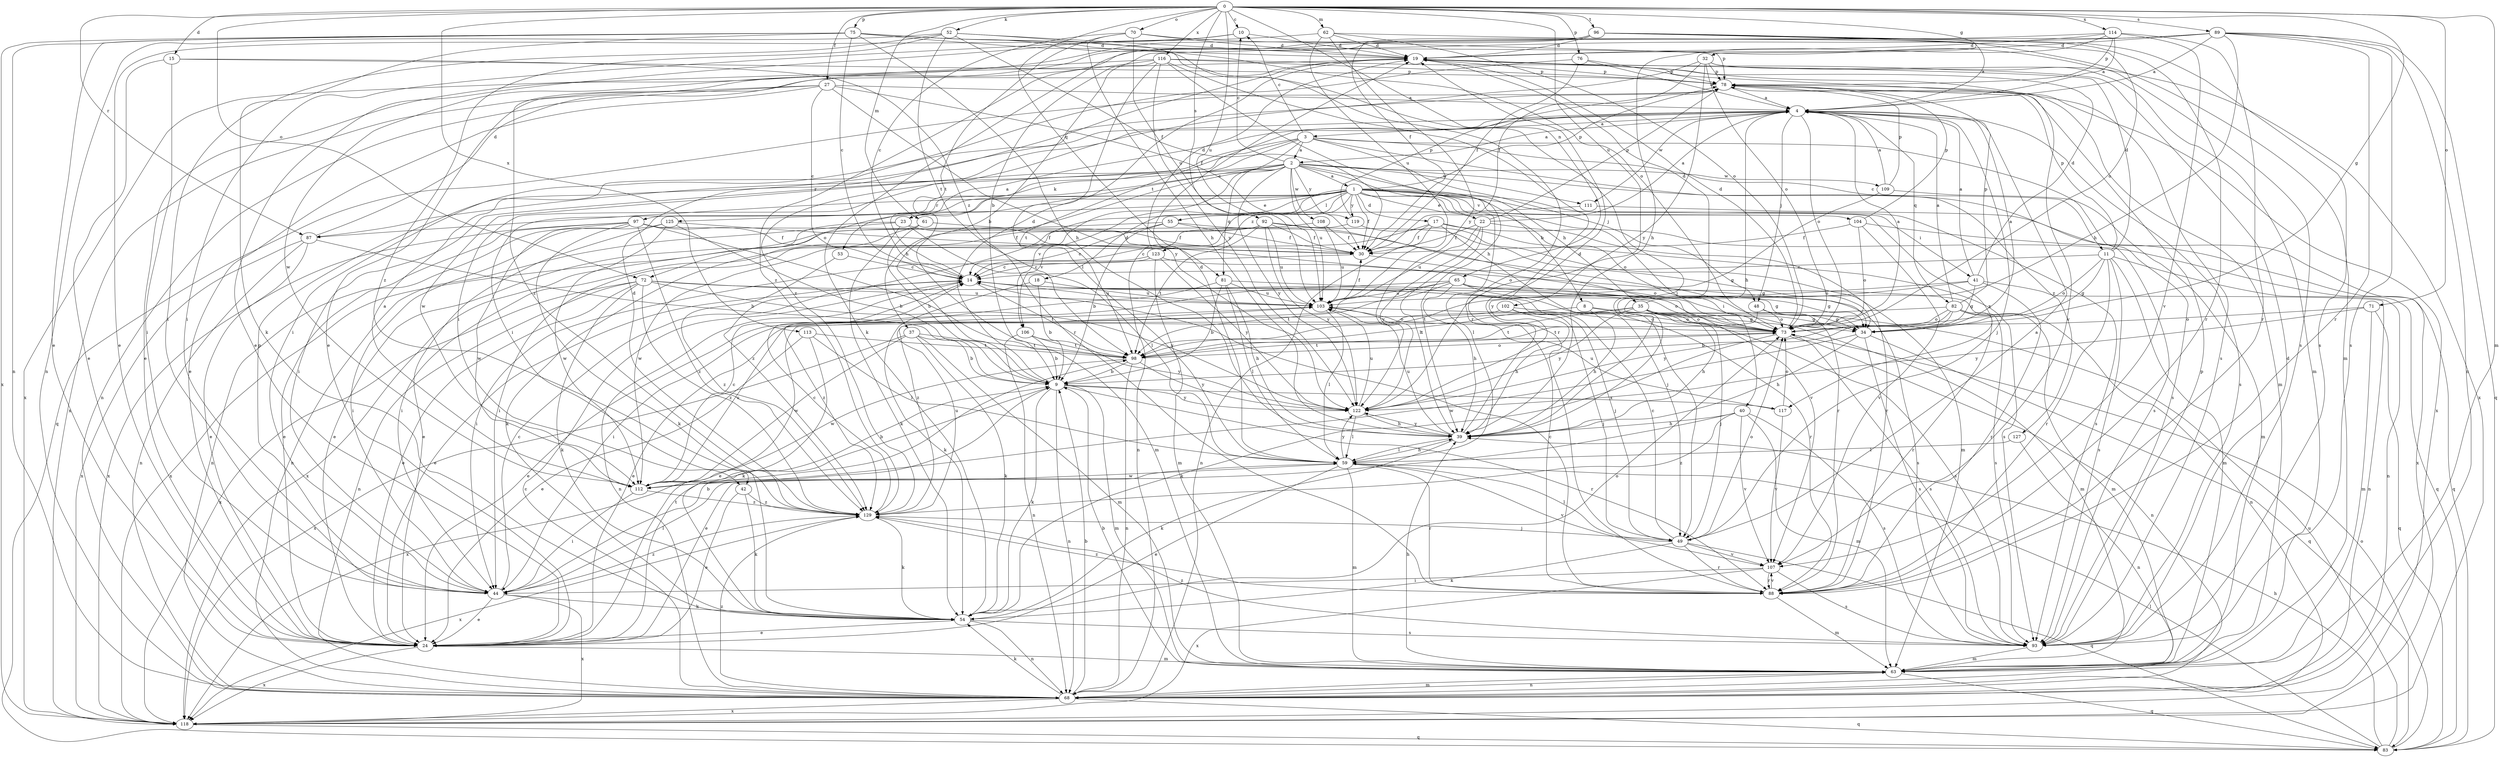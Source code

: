 strict digraph  {
0;
1;
2;
3;
4;
8;
9;
10;
11;
14;
15;
17;
18;
19;
22;
23;
24;
27;
30;
32;
34;
35;
37;
39;
40;
41;
42;
44;
48;
49;
52;
53;
54;
55;
59;
61;
62;
63;
65;
68;
70;
71;
72;
73;
75;
76;
78;
81;
82;
83;
87;
88;
89;
92;
93;
96;
97;
98;
102;
103;
104;
106;
107;
108;
109;
111;
112;
113;
114;
116;
117;
118;
119;
122;
123;
125;
127;
129;
0 -> 10  [label=c];
0 -> 15  [label=d];
0 -> 27  [label=f];
0 -> 32  [label=g];
0 -> 34  [label=g];
0 -> 52  [label=k];
0 -> 61  [label=m];
0 -> 62  [label=m];
0 -> 63  [label=m];
0 -> 65  [label=n];
0 -> 70  [label=o];
0 -> 71  [label=o];
0 -> 72  [label=o];
0 -> 75  [label=p];
0 -> 76  [label=p];
0 -> 81  [label=q];
0 -> 87  [label=r];
0 -> 89  [label=s];
0 -> 92  [label=s];
0 -> 96  [label=t];
0 -> 102  [label=u];
0 -> 103  [label=u];
0 -> 113  [label=x];
0 -> 114  [label=x];
0 -> 116  [label=x];
1 -> 17  [label=d];
1 -> 18  [label=d];
1 -> 22  [label=e];
1 -> 23  [label=e];
1 -> 30  [label=f];
1 -> 40  [label=i];
1 -> 41  [label=i];
1 -> 55  [label=l];
1 -> 59  [label=l];
1 -> 68  [label=n];
1 -> 72  [label=o];
1 -> 73  [label=o];
1 -> 78  [label=p];
1 -> 87  [label=r];
1 -> 93  [label=s];
1 -> 104  [label=v];
1 -> 106  [label=v];
1 -> 117  [label=x];
1 -> 119  [label=y];
1 -> 123  [label=z];
1 -> 125  [label=z];
2 -> 1  [label=a];
2 -> 8  [label=b];
2 -> 10  [label=c];
2 -> 35  [label=h];
2 -> 37  [label=h];
2 -> 42  [label=i];
2 -> 81  [label=q];
2 -> 87  [label=r];
2 -> 93  [label=s];
2 -> 97  [label=t];
2 -> 103  [label=u];
2 -> 106  [label=v];
2 -> 108  [label=w];
2 -> 109  [label=w];
2 -> 111  [label=w];
2 -> 119  [label=y];
2 -> 122  [label=y];
3 -> 2  [label=a];
3 -> 10  [label=c];
3 -> 11  [label=c];
3 -> 23  [label=e];
3 -> 42  [label=i];
3 -> 44  [label=i];
3 -> 48  [label=j];
3 -> 53  [label=k];
3 -> 93  [label=s];
3 -> 127  [label=z];
4 -> 2  [label=a];
4 -> 3  [label=a];
4 -> 39  [label=h];
4 -> 48  [label=j];
4 -> 49  [label=j];
4 -> 73  [label=o];
4 -> 82  [label=q];
4 -> 93  [label=s];
4 -> 98  [label=t];
4 -> 111  [label=w];
4 -> 112  [label=w];
8 -> 34  [label=g];
8 -> 39  [label=h];
8 -> 73  [label=o];
8 -> 98  [label=t];
9 -> 19  [label=d];
9 -> 54  [label=k];
9 -> 63  [label=m];
9 -> 68  [label=n];
9 -> 88  [label=r];
9 -> 117  [label=x];
9 -> 118  [label=x];
9 -> 122  [label=y];
10 -> 19  [label=d];
10 -> 24  [label=e];
10 -> 44  [label=i];
11 -> 14  [label=c];
11 -> 19  [label=d];
11 -> 34  [label=g];
11 -> 63  [label=m];
11 -> 68  [label=n];
11 -> 73  [label=o];
11 -> 78  [label=p];
11 -> 88  [label=r];
11 -> 93  [label=s];
14 -> 4  [label=a];
14 -> 24  [label=e];
14 -> 34  [label=g];
14 -> 49  [label=j];
14 -> 68  [label=n];
14 -> 98  [label=t];
14 -> 103  [label=u];
15 -> 24  [label=e];
15 -> 44  [label=i];
15 -> 78  [label=p];
15 -> 88  [label=r];
17 -> 30  [label=f];
17 -> 49  [label=j];
17 -> 68  [label=n];
17 -> 83  [label=q];
17 -> 93  [label=s];
17 -> 112  [label=w];
18 -> 9  [label=b];
18 -> 54  [label=k];
18 -> 103  [label=u];
19 -> 78  [label=p];
19 -> 107  [label=v];
19 -> 118  [label=x];
22 -> 4  [label=a];
22 -> 30  [label=f];
22 -> 39  [label=h];
22 -> 78  [label=p];
22 -> 88  [label=r];
22 -> 103  [label=u];
22 -> 122  [label=y];
23 -> 24  [label=e];
23 -> 30  [label=f];
23 -> 54  [label=k];
23 -> 59  [label=l];
23 -> 68  [label=n];
24 -> 63  [label=m];
24 -> 98  [label=t];
24 -> 118  [label=x];
27 -> 4  [label=a];
27 -> 14  [label=c];
27 -> 24  [label=e];
27 -> 30  [label=f];
27 -> 68  [label=n];
27 -> 118  [label=x];
27 -> 122  [label=y];
30 -> 14  [label=c];
30 -> 73  [label=o];
32 -> 30  [label=f];
32 -> 63  [label=m];
32 -> 73  [label=o];
32 -> 78  [label=p];
32 -> 118  [label=x];
32 -> 122  [label=y];
32 -> 129  [label=z];
34 -> 4  [label=a];
34 -> 39  [label=h];
34 -> 83  [label=q];
34 -> 93  [label=s];
34 -> 112  [label=w];
35 -> 19  [label=d];
35 -> 24  [label=e];
35 -> 34  [label=g];
35 -> 39  [label=h];
35 -> 49  [label=j];
35 -> 63  [label=m];
35 -> 73  [label=o];
35 -> 93  [label=s];
35 -> 98  [label=t];
35 -> 122  [label=y];
37 -> 9  [label=b];
37 -> 54  [label=k];
37 -> 63  [label=m];
37 -> 98  [label=t];
37 -> 112  [label=w];
37 -> 118  [label=x];
39 -> 19  [label=d];
39 -> 54  [label=k];
39 -> 59  [label=l];
39 -> 103  [label=u];
39 -> 122  [label=y];
40 -> 24  [label=e];
40 -> 39  [label=h];
40 -> 63  [label=m];
40 -> 93  [label=s];
40 -> 107  [label=v];
40 -> 129  [label=z];
41 -> 4  [label=a];
41 -> 19  [label=d];
41 -> 34  [label=g];
41 -> 68  [label=n];
41 -> 88  [label=r];
41 -> 98  [label=t];
41 -> 103  [label=u];
42 -> 24  [label=e];
42 -> 54  [label=k];
42 -> 129  [label=z];
44 -> 9  [label=b];
44 -> 14  [label=c];
44 -> 24  [label=e];
44 -> 54  [label=k];
44 -> 59  [label=l];
44 -> 78  [label=p];
44 -> 118  [label=x];
44 -> 129  [label=z];
48 -> 34  [label=g];
48 -> 73  [label=o];
48 -> 98  [label=t];
49 -> 4  [label=a];
49 -> 14  [label=c];
49 -> 54  [label=k];
49 -> 59  [label=l];
49 -> 73  [label=o];
49 -> 83  [label=q];
49 -> 88  [label=r];
49 -> 107  [label=v];
52 -> 19  [label=d];
52 -> 30  [label=f];
52 -> 44  [label=i];
52 -> 68  [label=n];
52 -> 88  [label=r];
52 -> 98  [label=t];
52 -> 129  [label=z];
53 -> 14  [label=c];
53 -> 129  [label=z];
54 -> 24  [label=e];
54 -> 68  [label=n];
54 -> 73  [label=o];
54 -> 93  [label=s];
55 -> 9  [label=b];
55 -> 14  [label=c];
55 -> 30  [label=f];
55 -> 88  [label=r];
55 -> 118  [label=x];
59 -> 19  [label=d];
59 -> 24  [label=e];
59 -> 39  [label=h];
59 -> 63  [label=m];
59 -> 88  [label=r];
59 -> 107  [label=v];
59 -> 112  [label=w];
59 -> 122  [label=y];
61 -> 9  [label=b];
61 -> 30  [label=f];
61 -> 54  [label=k];
62 -> 19  [label=d];
62 -> 24  [label=e];
62 -> 63  [label=m];
62 -> 73  [label=o];
62 -> 103  [label=u];
62 -> 122  [label=y];
63 -> 9  [label=b];
63 -> 39  [label=h];
63 -> 68  [label=n];
63 -> 83  [label=q];
65 -> 39  [label=h];
65 -> 44  [label=i];
65 -> 73  [label=o];
65 -> 88  [label=r];
65 -> 93  [label=s];
65 -> 98  [label=t];
65 -> 103  [label=u];
65 -> 129  [label=z];
68 -> 9  [label=b];
68 -> 14  [label=c];
68 -> 54  [label=k];
68 -> 63  [label=m];
68 -> 83  [label=q];
68 -> 118  [label=x];
68 -> 129  [label=z];
70 -> 14  [label=c];
70 -> 19  [label=d];
70 -> 39  [label=h];
70 -> 93  [label=s];
70 -> 98  [label=t];
70 -> 103  [label=u];
71 -> 63  [label=m];
71 -> 73  [label=o];
71 -> 83  [label=q];
71 -> 122  [label=y];
72 -> 24  [label=e];
72 -> 34  [label=g];
72 -> 54  [label=k];
72 -> 68  [label=n];
72 -> 103  [label=u];
72 -> 118  [label=x];
72 -> 122  [label=y];
72 -> 129  [label=z];
73 -> 4  [label=a];
73 -> 19  [label=d];
73 -> 54  [label=k];
73 -> 68  [label=n];
73 -> 93  [label=s];
73 -> 98  [label=t];
75 -> 14  [label=c];
75 -> 19  [label=d];
75 -> 24  [label=e];
75 -> 39  [label=h];
75 -> 49  [label=j];
75 -> 54  [label=k];
75 -> 68  [label=n];
75 -> 73  [label=o];
75 -> 78  [label=p];
75 -> 118  [label=x];
76 -> 4  [label=a];
76 -> 30  [label=f];
76 -> 44  [label=i];
76 -> 78  [label=p];
78 -> 4  [label=a];
78 -> 63  [label=m];
78 -> 83  [label=q];
78 -> 118  [label=x];
81 -> 9  [label=b];
81 -> 39  [label=h];
81 -> 59  [label=l];
81 -> 93  [label=s];
81 -> 103  [label=u];
81 -> 129  [label=z];
82 -> 4  [label=a];
82 -> 9  [label=b];
82 -> 24  [label=e];
82 -> 63  [label=m];
82 -> 68  [label=n];
82 -> 73  [label=o];
82 -> 78  [label=p];
82 -> 88  [label=r];
82 -> 122  [label=y];
83 -> 39  [label=h];
83 -> 59  [label=l];
83 -> 73  [label=o];
83 -> 103  [label=u];
87 -> 9  [label=b];
87 -> 19  [label=d];
87 -> 24  [label=e];
87 -> 68  [label=n];
87 -> 118  [label=x];
88 -> 14  [label=c];
88 -> 63  [label=m];
88 -> 107  [label=v];
88 -> 129  [label=z];
89 -> 4  [label=a];
89 -> 9  [label=b];
89 -> 19  [label=d];
89 -> 39  [label=h];
89 -> 68  [label=n];
89 -> 83  [label=q];
89 -> 88  [label=r];
89 -> 93  [label=s];
89 -> 129  [label=z];
92 -> 30  [label=f];
92 -> 34  [label=g];
92 -> 44  [label=i];
92 -> 98  [label=t];
92 -> 103  [label=u];
92 -> 107  [label=v];
92 -> 118  [label=x];
92 -> 122  [label=y];
93 -> 19  [label=d];
93 -> 63  [label=m];
93 -> 78  [label=p];
93 -> 129  [label=z];
96 -> 4  [label=a];
96 -> 19  [label=d];
96 -> 30  [label=f];
96 -> 54  [label=k];
96 -> 73  [label=o];
96 -> 88  [label=r];
96 -> 93  [label=s];
96 -> 112  [label=w];
97 -> 24  [label=e];
97 -> 30  [label=f];
97 -> 54  [label=k];
97 -> 63  [label=m];
97 -> 68  [label=n];
97 -> 73  [label=o];
97 -> 112  [label=w];
97 -> 118  [label=x];
97 -> 129  [label=z];
98 -> 9  [label=b];
98 -> 68  [label=n];
98 -> 73  [label=o];
98 -> 112  [label=w];
98 -> 122  [label=y];
102 -> 24  [label=e];
102 -> 39  [label=h];
102 -> 49  [label=j];
102 -> 73  [label=o];
103 -> 30  [label=f];
103 -> 59  [label=l];
103 -> 73  [label=o];
104 -> 30  [label=f];
104 -> 73  [label=o];
104 -> 78  [label=p];
104 -> 83  [label=q];
104 -> 107  [label=v];
106 -> 9  [label=b];
106 -> 68  [label=n];
106 -> 98  [label=t];
106 -> 122  [label=y];
107 -> 44  [label=i];
107 -> 88  [label=r];
107 -> 93  [label=s];
107 -> 118  [label=x];
108 -> 14  [label=c];
108 -> 30  [label=f];
108 -> 103  [label=u];
109 -> 4  [label=a];
109 -> 63  [label=m];
109 -> 78  [label=p];
109 -> 122  [label=y];
111 -> 118  [label=x];
111 -> 129  [label=z];
112 -> 4  [label=a];
112 -> 9  [label=b];
112 -> 14  [label=c];
112 -> 44  [label=i];
112 -> 103  [label=u];
112 -> 129  [label=z];
113 -> 24  [label=e];
113 -> 54  [label=k];
113 -> 59  [label=l];
113 -> 98  [label=t];
114 -> 4  [label=a];
114 -> 19  [label=d];
114 -> 24  [label=e];
114 -> 39  [label=h];
114 -> 78  [label=p];
114 -> 88  [label=r];
114 -> 107  [label=v];
116 -> 9  [label=b];
116 -> 24  [label=e];
116 -> 39  [label=h];
116 -> 59  [label=l];
116 -> 78  [label=p];
116 -> 88  [label=r];
116 -> 93  [label=s];
116 -> 122  [label=y];
116 -> 129  [label=z];
117 -> 73  [label=o];
117 -> 103  [label=u];
117 -> 107  [label=v];
118 -> 83  [label=q];
119 -> 44  [label=i];
119 -> 63  [label=m];
119 -> 78  [label=p];
122 -> 39  [label=h];
122 -> 59  [label=l];
122 -> 103  [label=u];
123 -> 14  [label=c];
123 -> 19  [label=d];
123 -> 34  [label=g];
123 -> 44  [label=i];
123 -> 63  [label=m];
123 -> 122  [label=y];
125 -> 9  [label=b];
125 -> 24  [label=e];
125 -> 30  [label=f];
125 -> 44  [label=i];
125 -> 112  [label=w];
127 -> 59  [label=l];
127 -> 68  [label=n];
129 -> 14  [label=c];
129 -> 19  [label=d];
129 -> 49  [label=j];
129 -> 54  [label=k];
129 -> 103  [label=u];
129 -> 118  [label=x];
}
